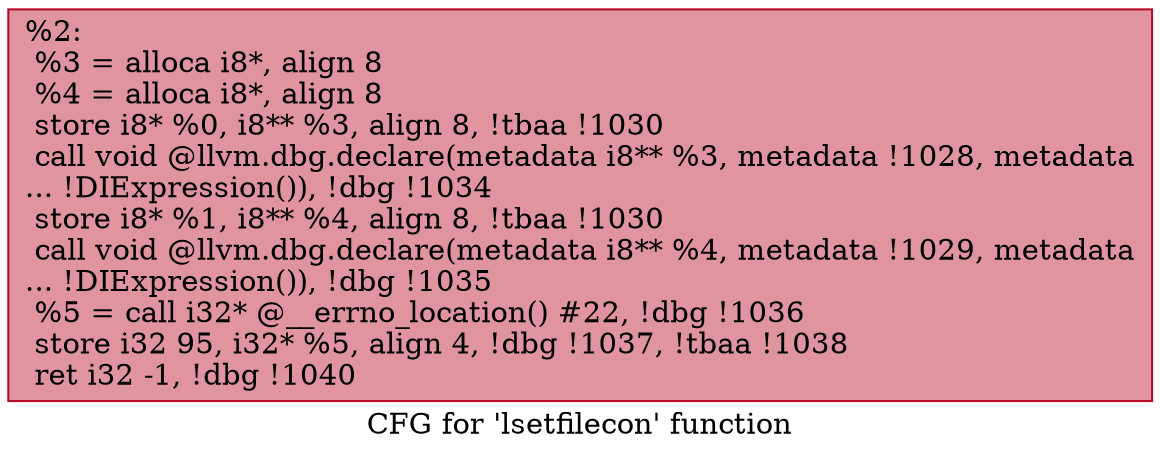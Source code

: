 digraph "CFG for 'lsetfilecon' function" {
	label="CFG for 'lsetfilecon' function";

	Node0x110f870 [shape=record,color="#b70d28ff", style=filled, fillcolor="#b70d2870",label="{%2:\l  %3 = alloca i8*, align 8\l  %4 = alloca i8*, align 8\l  store i8* %0, i8** %3, align 8, !tbaa !1030\l  call void @llvm.dbg.declare(metadata i8** %3, metadata !1028, metadata\l... !DIExpression()), !dbg !1034\l  store i8* %1, i8** %4, align 8, !tbaa !1030\l  call void @llvm.dbg.declare(metadata i8** %4, metadata !1029, metadata\l... !DIExpression()), !dbg !1035\l  %5 = call i32* @__errno_location() #22, !dbg !1036\l  store i32 95, i32* %5, align 4, !dbg !1037, !tbaa !1038\l  ret i32 -1, !dbg !1040\l}"];
}
